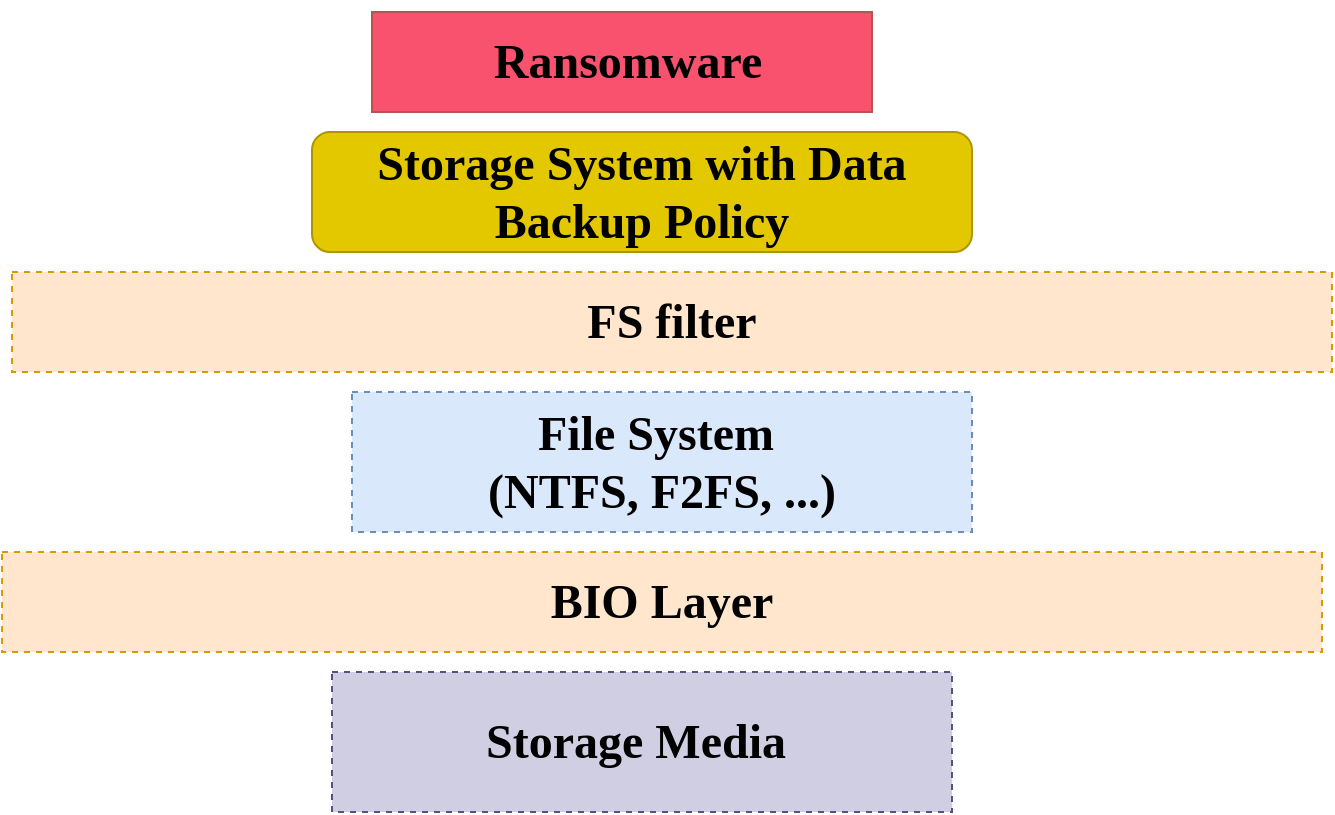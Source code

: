 <mxfile version="21.2.9" type="github">
  <diagram name="Page-1" id="2lIt8yLiNuuO6sr_BiP3">
    <mxGraphModel dx="1434" dy="764" grid="1" gridSize="10" guides="1" tooltips="1" connect="1" arrows="1" fold="1" page="1" pageScale="1" pageWidth="850" pageHeight="1100" math="0" shadow="0">
      <root>
        <mxCell id="0" />
        <mxCell id="1" parent="0" />
        <mxCell id="fMG0FPKnebNv6BMzg9u5-2" value="&lt;h1&gt;&lt;font face=&quot;Georgia&quot;&gt;FS filter&lt;/font&gt;&lt;/h1&gt;" style="rounded=0;whiteSpace=wrap;html=1;fillColor=#ffe6cc;strokeColor=#d79b00;dashed=1;" vertex="1" parent="1">
          <mxGeometry x="60" y="180" width="660" height="50" as="geometry" />
        </mxCell>
        <mxCell id="fMG0FPKnebNv6BMzg9u5-3" value="&lt;h1&gt;&lt;font face=&quot;Georgia&quot;&gt;&amp;nbsp;Ransomware&lt;/font&gt;&lt;/h1&gt;" style="rounded=0;whiteSpace=wrap;html=1;fillColor=#F8526E;strokeColor=#b85450;" vertex="1" parent="1">
          <mxGeometry x="240" y="50" width="250" height="50" as="geometry" />
        </mxCell>
        <mxCell id="fMG0FPKnebNv6BMzg9u5-4" value="&lt;h1&gt;&lt;font face=&quot;Georgia&quot;&gt;File System&amp;nbsp;&lt;br&gt;(NTFS, F2FS, ...)&lt;/font&gt;&lt;/h1&gt;" style="rounded=0;whiteSpace=wrap;html=1;strokeColor=#6c8ebf;dashed=1;fillColor=#dae8fc;" vertex="1" parent="1">
          <mxGeometry x="230" y="240" width="310" height="70" as="geometry" />
        </mxCell>
        <mxCell id="fMG0FPKnebNv6BMzg9u5-5" value="&lt;h1&gt;&lt;font face=&quot;Georgia&quot;&gt;Storage System with Data Backup Policy&lt;/font&gt;&lt;/h1&gt;" style="rounded=1;whiteSpace=wrap;html=1;fillColor=#e3c800;fontColor=#000000;strokeColor=#B09500;" vertex="1" parent="1">
          <mxGeometry x="210" y="110" width="330" height="60" as="geometry" />
        </mxCell>
        <mxCell id="fMG0FPKnebNv6BMzg9u5-6" value="&lt;h1&gt;&lt;font face=&quot;Georgia&quot;&gt;BIO Layer&lt;/font&gt;&lt;/h1&gt;" style="rounded=0;whiteSpace=wrap;html=1;fillColor=#ffe6cc;strokeColor=#d79b00;dashed=1;" vertex="1" parent="1">
          <mxGeometry x="55" y="320" width="660" height="50" as="geometry" />
        </mxCell>
        <mxCell id="fMG0FPKnebNv6BMzg9u5-7" value="&lt;h1&gt;&lt;font face=&quot;Georgia&quot;&gt;Storage Media&amp;nbsp;&lt;/font&gt;&lt;/h1&gt;" style="rounded=0;whiteSpace=wrap;html=1;strokeColor=#56517e;dashed=1;fillColor=#d0cee2;" vertex="1" parent="1">
          <mxGeometry x="220" y="380" width="310" height="70" as="geometry" />
        </mxCell>
      </root>
    </mxGraphModel>
  </diagram>
</mxfile>
